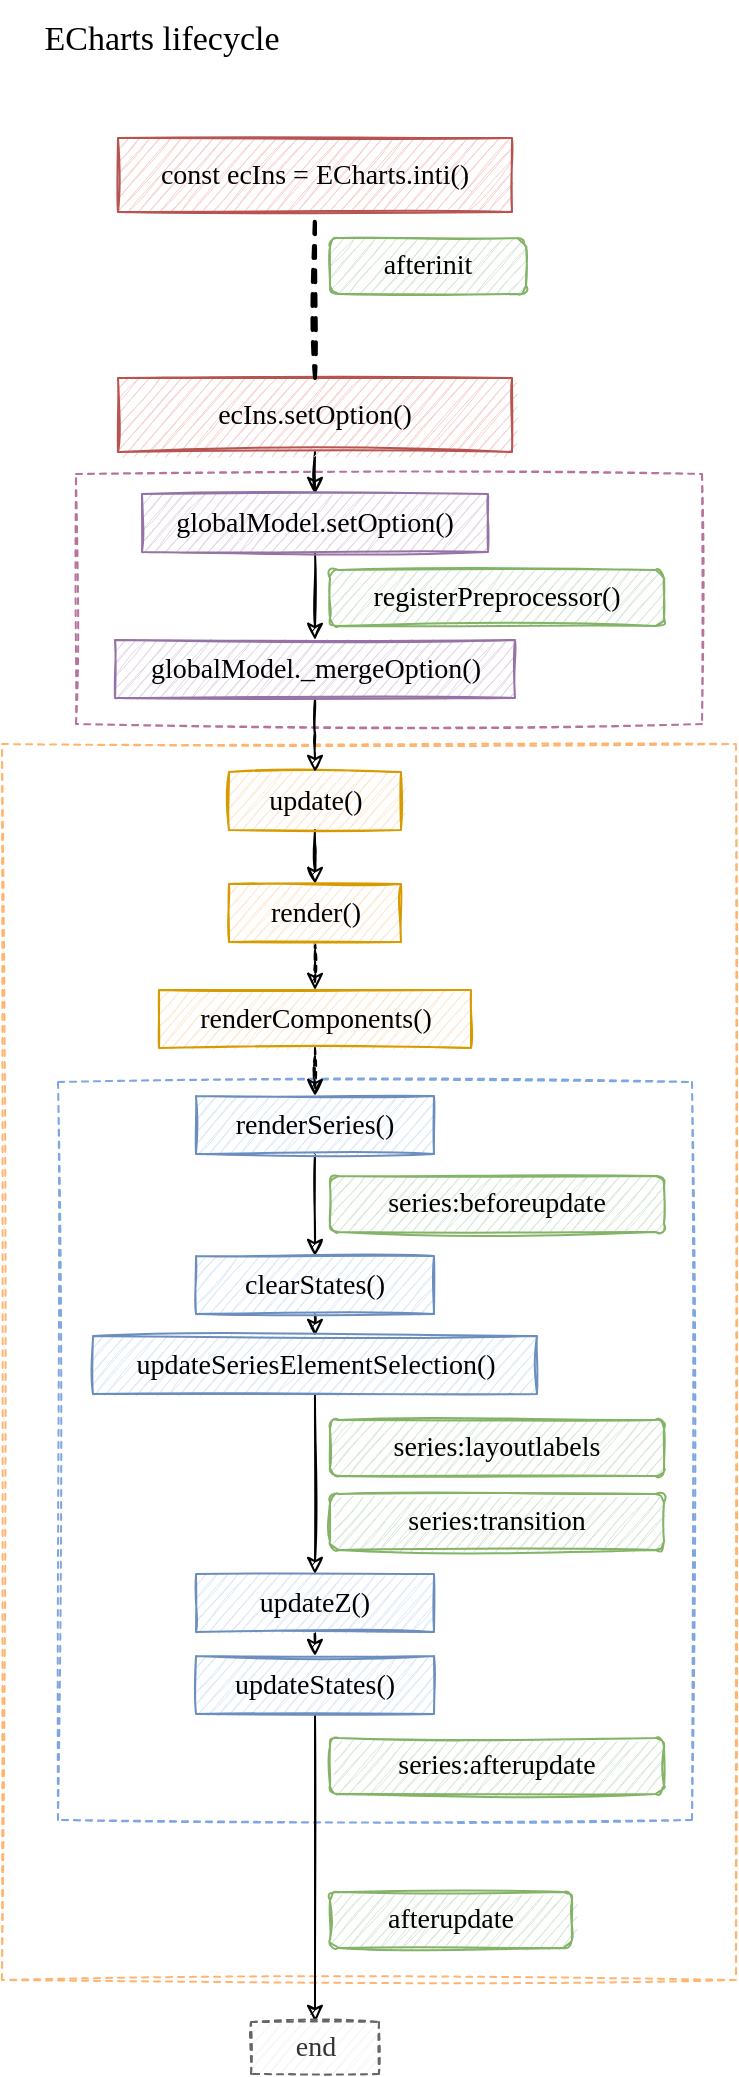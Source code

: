 <mxfile version="22.1.11" type="device">
  <diagram id="tfNnlahDGLj6X2y9VS9n" name="第 1 页">
    <mxGraphModel dx="1744" dy="1109" grid="0" gridSize="10" guides="1" tooltips="1" connect="1" arrows="1" fold="1" page="1" pageScale="1" pageWidth="827" pageHeight="1169" math="0" shadow="0">
      <root>
        <mxCell id="0" />
        <mxCell id="1" parent="0" />
        <mxCell id="7Z9XH5bf_GXVjIYY6Dqj-51" value="" style="rounded=0;whiteSpace=wrap;html=1;shadow=0;glass=0;dashed=1;sketch=1;strokeColor=#B5739D;fontFamily=Comic Sans MS;fontSize=14;fillColor=none;" parent="1" vertex="1">
          <mxGeometry x="267" y="306" width="313" height="125" as="geometry" />
        </mxCell>
        <mxCell id="7Z9XH5bf_GXVjIYY6Dqj-25" value="" style="rounded=0;whiteSpace=wrap;html=1;shadow=0;glass=0;dashed=1;sketch=1;strokeColor=#FFB570;fontFamily=Comic Sans MS;fontSize=14;fillColor=none;" parent="1" vertex="1">
          <mxGeometry x="230" y="441" width="367" height="618" as="geometry" />
        </mxCell>
        <mxCell id="7Z9XH5bf_GXVjIYY6Dqj-24" value="" style="rounded=0;whiteSpace=wrap;html=1;shadow=0;glass=0;sketch=1;fontFamily=Comic Sans MS;fontSize=14;fillColor=none;dashed=1;strokeColor=#7EA6E0;" parent="1" vertex="1">
          <mxGeometry x="258" y="610" width="317" height="369" as="geometry" />
        </mxCell>
        <mxCell id="7Z9XH5bf_GXVjIYY6Dqj-1" value="afterinit" style="rounded=1;whiteSpace=wrap;html=1;sketch=1;fontFamily=Comic Sans MS;fontSize=14;shadow=0;glass=0;fillColor=#d5e8d4;strokeColor=#82b366;" parent="1" vertex="1">
          <mxGeometry x="394" y="188" width="98" height="28" as="geometry" />
        </mxCell>
        <mxCell id="7Z9XH5bf_GXVjIYY6Dqj-2" value="const ecIns = ECharts.inti()" style="rounded=0;whiteSpace=wrap;html=1;fontFamily=Comic Sans MS;sketch=1;fillColor=#f8cecc;strokeColor=#b85450;fontSize=14;" parent="1" vertex="1">
          <mxGeometry x="288" y="138" width="197" height="37" as="geometry" />
        </mxCell>
        <mxCell id="7Z9XH5bf_GXVjIYY6Dqj-3" value="ECharts lifecycle" style="text;html=1;strokeColor=none;fillColor=none;align=center;verticalAlign=middle;whiteSpace=wrap;rounded=0;fontFamily=Comic Sans MS;fontSize=17;sketch=1;" parent="1" vertex="1">
          <mxGeometry x="230" y="69" width="160" height="39" as="geometry" />
        </mxCell>
        <mxCell id="7Z9XH5bf_GXVjIYY6Dqj-4" value="series:beforeupdate" style="rounded=1;whiteSpace=wrap;html=1;sketch=1;fontFamily=Comic Sans MS;fontSize=14;fillColor=#d5e8d4;strokeColor=#82b366;" parent="1" vertex="1">
          <mxGeometry x="394" y="657" width="167" height="28" as="geometry" />
        </mxCell>
        <mxCell id="7Z9XH5bf_GXVjIYY6Dqj-5" value="series:layoutlabels" style="rounded=1;whiteSpace=wrap;html=1;sketch=1;fontFamily=Comic Sans MS;fontSize=14;fillColor=#d5e8d4;strokeColor=#82b366;" parent="1" vertex="1">
          <mxGeometry x="394" y="779" width="167" height="28" as="geometry" />
        </mxCell>
        <mxCell id="7Z9XH5bf_GXVjIYY6Dqj-6" value="series:transition" style="rounded=1;whiteSpace=wrap;html=1;sketch=1;fontFamily=Comic Sans MS;fontSize=14;fillColor=#d5e8d4;strokeColor=#82b366;" parent="1" vertex="1">
          <mxGeometry x="394" y="816" width="167" height="28" as="geometry" />
        </mxCell>
        <mxCell id="7Z9XH5bf_GXVjIYY6Dqj-7" value="series:afterupdate" style="rounded=1;whiteSpace=wrap;html=1;sketch=1;fontFamily=Comic Sans MS;fontSize=14;fillColor=#d5e8d4;strokeColor=#82b366;" parent="1" vertex="1">
          <mxGeometry x="394" y="938" width="167" height="28" as="geometry" />
        </mxCell>
        <mxCell id="7Z9XH5bf_GXVjIYY6Dqj-8" value="afterupdate" style="rounded=1;whiteSpace=wrap;html=1;sketch=1;fontFamily=Comic Sans MS;fontSize=14;fillColor=#d5e8d4;strokeColor=#82b366;" parent="1" vertex="1">
          <mxGeometry x="394" y="1015" width="121" height="28" as="geometry" />
        </mxCell>
        <mxCell id="7Z9XH5bf_GXVjIYY6Dqj-43" style="edgeStyle=orthogonalEdgeStyle;rounded=0;orthogonalLoop=1;jettySize=auto;html=1;entryX=0.5;entryY=0;entryDx=0;entryDy=0;fontFamily=Comic Sans MS;fontSize=14;sketch=1;" parent="1" source="7Z9XH5bf_GXVjIYY6Dqj-9" target="7Z9XH5bf_GXVjIYY6Dqj-42" edge="1">
          <mxGeometry relative="1" as="geometry" />
        </mxCell>
        <mxCell id="7Z9XH5bf_GXVjIYY6Dqj-9" value="ecIns.setOption()" style="rounded=0;whiteSpace=wrap;html=1;fontFamily=Comic Sans MS;sketch=1;fillColor=#f8cecc;strokeColor=#b85450;fontSize=14;" parent="1" vertex="1">
          <mxGeometry x="288" y="258" width="197" height="37" as="geometry" />
        </mxCell>
        <mxCell id="7Z9XH5bf_GXVjIYY6Dqj-22" style="edgeStyle=orthogonalEdgeStyle;rounded=0;orthogonalLoop=1;jettySize=auto;html=1;entryX=0.5;entryY=0;entryDx=0;entryDy=0;fontFamily=Comic Sans MS;fontSize=14;sketch=1;" parent="1" source="7Z9XH5bf_GXVjIYY6Dqj-15" target="7Z9XH5bf_GXVjIYY6Dqj-21" edge="1">
          <mxGeometry relative="1" as="geometry" />
        </mxCell>
        <mxCell id="7Z9XH5bf_GXVjIYY6Dqj-15" value="update()" style="rounded=0;whiteSpace=wrap;html=1;shadow=0;glass=0;sketch=1;fontFamily=Comic Sans MS;fontSize=14;fillColor=#ffe6cc;strokeColor=#d79b00;" parent="1" vertex="1">
          <mxGeometry x="343.5" y="455" width="86" height="29" as="geometry" />
        </mxCell>
        <mxCell id="7Z9XH5bf_GXVjIYY6Dqj-33" style="edgeStyle=orthogonalEdgeStyle;rounded=0;orthogonalLoop=1;jettySize=auto;html=1;entryX=0.5;entryY=0;entryDx=0;entryDy=0;fontFamily=Comic Sans MS;fontSize=14;sketch=1;" parent="1" source="7Z9XH5bf_GXVjIYY6Dqj-16" target="7Z9XH5bf_GXVjIYY6Dqj-29" edge="1">
          <mxGeometry relative="1" as="geometry" />
        </mxCell>
        <mxCell id="7Z9XH5bf_GXVjIYY6Dqj-16" value="renderSeries()" style="rounded=0;whiteSpace=wrap;html=1;shadow=0;glass=0;sketch=1;fontFamily=Comic Sans MS;fontSize=14;fillColor=#dae8fc;strokeColor=#6c8ebf;" parent="1" vertex="1">
          <mxGeometry x="327" y="617" width="119" height="29" as="geometry" />
        </mxCell>
        <mxCell id="7Z9XH5bf_GXVjIYY6Dqj-32" style="edgeStyle=orthogonalEdgeStyle;rounded=0;orthogonalLoop=1;jettySize=auto;html=1;entryX=0.5;entryY=0;entryDx=0;entryDy=0;dashed=1;fontFamily=Comic Sans MS;fontSize=14;sketch=1;" parent="1" source="7Z9XH5bf_GXVjIYY6Dqj-17" target="7Z9XH5bf_GXVjIYY6Dqj-16" edge="1">
          <mxGeometry relative="1" as="geometry" />
        </mxCell>
        <mxCell id="7Z9XH5bf_GXVjIYY6Dqj-17" value="renderComponents()" style="rounded=0;whiteSpace=wrap;html=1;shadow=0;glass=0;sketch=1;fontFamily=Comic Sans MS;fontSize=14;fillColor=#ffe6cc;strokeColor=#d79b00;" parent="1" vertex="1">
          <mxGeometry x="308.5" y="564" width="156" height="29" as="geometry" />
        </mxCell>
        <mxCell id="7Z9XH5bf_GXVjIYY6Dqj-31" style="edgeStyle=orthogonalEdgeStyle;rounded=0;orthogonalLoop=1;jettySize=auto;html=1;entryX=0.5;entryY=0;entryDx=0;entryDy=0;dashed=1;fontFamily=Comic Sans MS;fontSize=14;sketch=1;" parent="1" source="7Z9XH5bf_GXVjIYY6Dqj-21" target="7Z9XH5bf_GXVjIYY6Dqj-17" edge="1">
          <mxGeometry relative="1" as="geometry" />
        </mxCell>
        <mxCell id="7Z9XH5bf_GXVjIYY6Dqj-21" value="render()" style="rounded=0;whiteSpace=wrap;html=1;shadow=0;glass=0;sketch=1;fontFamily=Comic Sans MS;fontSize=14;fillColor=#ffe6cc;strokeColor=#d79b00;" parent="1" vertex="1">
          <mxGeometry x="343.5" y="511" width="86" height="29" as="geometry" />
        </mxCell>
        <mxCell id="7Z9XH5bf_GXVjIYY6Dqj-23" value="" style="endArrow=none;dashed=1;html=1;strokeWidth=2;rounded=0;fontFamily=Comic Sans MS;fontSize=14;entryX=0.5;entryY=1;entryDx=0;entryDy=0;exitX=0.5;exitY=0;exitDx=0;exitDy=0;sketch=1;" parent="1" source="7Z9XH5bf_GXVjIYY6Dqj-9" target="7Z9XH5bf_GXVjIYY6Dqj-2" edge="1">
          <mxGeometry width="50" height="50" relative="1" as="geometry">
            <mxPoint x="226" y="247" as="sourcePoint" />
            <mxPoint x="276" y="197" as="targetPoint" />
          </mxGeometry>
        </mxCell>
        <mxCell id="7Z9XH5bf_GXVjIYY6Dqj-41" style="edgeStyle=orthogonalEdgeStyle;rounded=0;orthogonalLoop=1;jettySize=auto;html=1;exitX=0.5;exitY=1;exitDx=0;exitDy=0;entryX=0.5;entryY=0;entryDx=0;entryDy=0;fontFamily=Comic Sans MS;fontSize=14;sketch=1;" parent="1" source="7Z9XH5bf_GXVjIYY6Dqj-26" target="7Z9XH5bf_GXVjIYY6Dqj-40" edge="1">
          <mxGeometry relative="1" as="geometry" />
        </mxCell>
        <mxCell id="7Z9XH5bf_GXVjIYY6Dqj-26" value="updateStates()" style="rounded=0;whiteSpace=wrap;html=1;shadow=0;glass=0;sketch=1;fontFamily=Comic Sans MS;fontSize=14;fillColor=#dae8fc;strokeColor=#6c8ebf;" parent="1" vertex="1">
          <mxGeometry x="327" y="897" width="119" height="29" as="geometry" />
        </mxCell>
        <mxCell id="7Z9XH5bf_GXVjIYY6Dqj-37" style="edgeStyle=orthogonalEdgeStyle;rounded=0;orthogonalLoop=1;jettySize=auto;html=1;exitX=0.5;exitY=1;exitDx=0;exitDy=0;entryX=0.5;entryY=0;entryDx=0;entryDy=0;fontFamily=Comic Sans MS;fontSize=14;sketch=1;" parent="1" source="7Z9XH5bf_GXVjIYY6Dqj-27" target="7Z9XH5bf_GXVjIYY6Dqj-26" edge="1">
          <mxGeometry relative="1" as="geometry" />
        </mxCell>
        <mxCell id="7Z9XH5bf_GXVjIYY6Dqj-27" value="updateZ()" style="rounded=0;whiteSpace=wrap;html=1;shadow=0;glass=0;sketch=1;fontFamily=Comic Sans MS;fontSize=14;fillColor=#dae8fc;strokeColor=#6c8ebf;" parent="1" vertex="1">
          <mxGeometry x="327" y="856" width="119" height="29" as="geometry" />
        </mxCell>
        <mxCell id="7Z9XH5bf_GXVjIYY6Dqj-34" style="edgeStyle=orthogonalEdgeStyle;rounded=0;orthogonalLoop=1;jettySize=auto;html=1;exitX=0.5;exitY=1;exitDx=0;exitDy=0;entryX=0.5;entryY=0;entryDx=0;entryDy=0;fontFamily=Comic Sans MS;fontSize=14;sketch=1;" parent="1" source="7Z9XH5bf_GXVjIYY6Dqj-29" target="7Z9XH5bf_GXVjIYY6Dqj-30" edge="1">
          <mxGeometry relative="1" as="geometry" />
        </mxCell>
        <mxCell id="7Z9XH5bf_GXVjIYY6Dqj-29" value="clearStates()" style="rounded=0;whiteSpace=wrap;html=1;shadow=0;glass=0;sketch=1;fontFamily=Comic Sans MS;fontSize=14;fillColor=#dae8fc;strokeColor=#6c8ebf;" parent="1" vertex="1">
          <mxGeometry x="327" y="697" width="119" height="29" as="geometry" />
        </mxCell>
        <mxCell id="7Z9XH5bf_GXVjIYY6Dqj-36" style="edgeStyle=orthogonalEdgeStyle;rounded=0;orthogonalLoop=1;jettySize=auto;html=1;exitX=0.5;exitY=1;exitDx=0;exitDy=0;entryX=0.5;entryY=0;entryDx=0;entryDy=0;fontFamily=Comic Sans MS;fontSize=14;sketch=1;" parent="1" source="7Z9XH5bf_GXVjIYY6Dqj-30" target="7Z9XH5bf_GXVjIYY6Dqj-27" edge="1">
          <mxGeometry relative="1" as="geometry" />
        </mxCell>
        <mxCell id="7Z9XH5bf_GXVjIYY6Dqj-30" value="updateSeriesElementSelection()" style="rounded=0;whiteSpace=wrap;html=1;shadow=0;glass=0;sketch=1;fontFamily=Comic Sans MS;fontSize=14;fillColor=#dae8fc;strokeColor=#6c8ebf;" parent="1" vertex="1">
          <mxGeometry x="275.5" y="737" width="222" height="29" as="geometry" />
        </mxCell>
        <mxCell id="7Z9XH5bf_GXVjIYY6Dqj-40" value="end" style="rounded=0;whiteSpace=wrap;html=1;shadow=0;glass=0;dashed=1;sketch=1;strokeColor=#666666;fontFamily=Comic Sans MS;fontSize=14;fillColor=#f5f5f5;fontColor=#333333;" parent="1" vertex="1">
          <mxGeometry x="354.5" y="1080" width="64" height="26" as="geometry" />
        </mxCell>
        <mxCell id="7Z9XH5bf_GXVjIYY6Dqj-49" style="edgeStyle=orthogonalEdgeStyle;rounded=0;orthogonalLoop=1;jettySize=auto;html=1;entryX=0.5;entryY=0;entryDx=0;entryDy=0;fontFamily=Comic Sans MS;fontSize=14;sketch=1;" parent="1" source="7Z9XH5bf_GXVjIYY6Dqj-42" target="7Z9XH5bf_GXVjIYY6Dqj-46" edge="1">
          <mxGeometry relative="1" as="geometry" />
        </mxCell>
        <mxCell id="7Z9XH5bf_GXVjIYY6Dqj-42" value="globalModel.setOption()" style="rounded=0;whiteSpace=wrap;html=1;shadow=0;glass=0;sketch=1;fontFamily=Comic Sans MS;fontSize=14;fillColor=#e1d5e7;strokeColor=#9673a6;" parent="1" vertex="1">
          <mxGeometry x="300" y="316" width="173" height="29" as="geometry" />
        </mxCell>
        <mxCell id="7Z9XH5bf_GXVjIYY6Dqj-50" style="edgeStyle=orthogonalEdgeStyle;rounded=0;orthogonalLoop=1;jettySize=auto;html=1;entryX=0.5;entryY=0;entryDx=0;entryDy=0;fontFamily=Comic Sans MS;fontSize=14;sketch=1;" parent="1" source="7Z9XH5bf_GXVjIYY6Dqj-46" target="7Z9XH5bf_GXVjIYY6Dqj-15" edge="1">
          <mxGeometry relative="1" as="geometry" />
        </mxCell>
        <mxCell id="7Z9XH5bf_GXVjIYY6Dqj-46" value="globalModel._mergeOption()" style="rounded=0;whiteSpace=wrap;html=1;shadow=0;glass=0;sketch=1;fontFamily=Comic Sans MS;fontSize=14;fillColor=#e1d5e7;strokeColor=#9673a6;" parent="1" vertex="1">
          <mxGeometry x="286.5" y="389" width="200" height="29" as="geometry" />
        </mxCell>
        <mxCell id="7Z9XH5bf_GXVjIYY6Dqj-47" value="registerPreprocessor()" style="rounded=1;whiteSpace=wrap;html=1;sketch=1;fontFamily=Comic Sans MS;fontSize=14;fillColor=#d5e8d4;strokeColor=#82b366;" parent="1" vertex="1">
          <mxGeometry x="394" y="354" width="167" height="28" as="geometry" />
        </mxCell>
      </root>
    </mxGraphModel>
  </diagram>
</mxfile>
